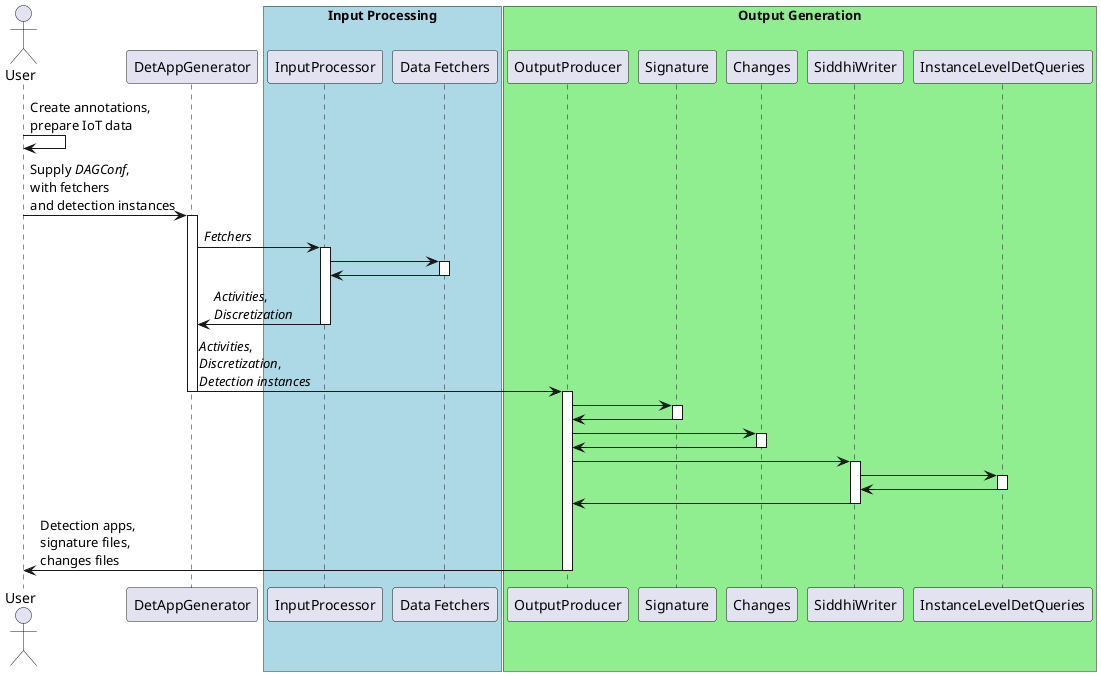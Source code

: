 @startuml
actor User

User -> User: Create annotations,\nprepare IoT data

User -> DetAppGenerator: Supply //DAGConf//,\nwith fetchers\nand detection instances
activate DetAppGenerator

box "Input Processing" #LightBlue
DetAppGenerator -> InputProcessor: //Fetchers//
activate InputProcessor
InputProcessor -> "Data Fetchers"
activate "Data Fetchers"
"Data Fetchers" -> InputProcessor
deactivate "Data Fetchers"
InputProcessor -> DetAppGenerator: //Activities//,\n//Discretization//
deactivate InputProcessor
end box

box "Output Generation" #LightGreen
DetAppGenerator -> OutputProducer: //Activities//,\n//Discretization//,\n//Detection instances//
deactivate DetAppGenerator
activate OutputProducer
OutputProducer -> Signature
activate Signature
Signature -> OutputProducer
deactivate Signature
OutputProducer -> Changes
activate Changes
Changes -> OutputProducer
deactivate Changes
OutputProducer -> SiddhiWriter
activate SiddhiWriter
SiddhiWriter -> InstanceLevelDetQueries
activate InstanceLevelDetQueries
InstanceLevelDetQueries -> SiddhiWriter
deactivate InstanceLevelDetQueries
SiddhiWriter -> OutputProducer
deactivate SiddhiWriter
OutputProducer -> User: Detection apps,\nsignature files,\nchanges files
deactivate OutputProducer
end box


@enduml
